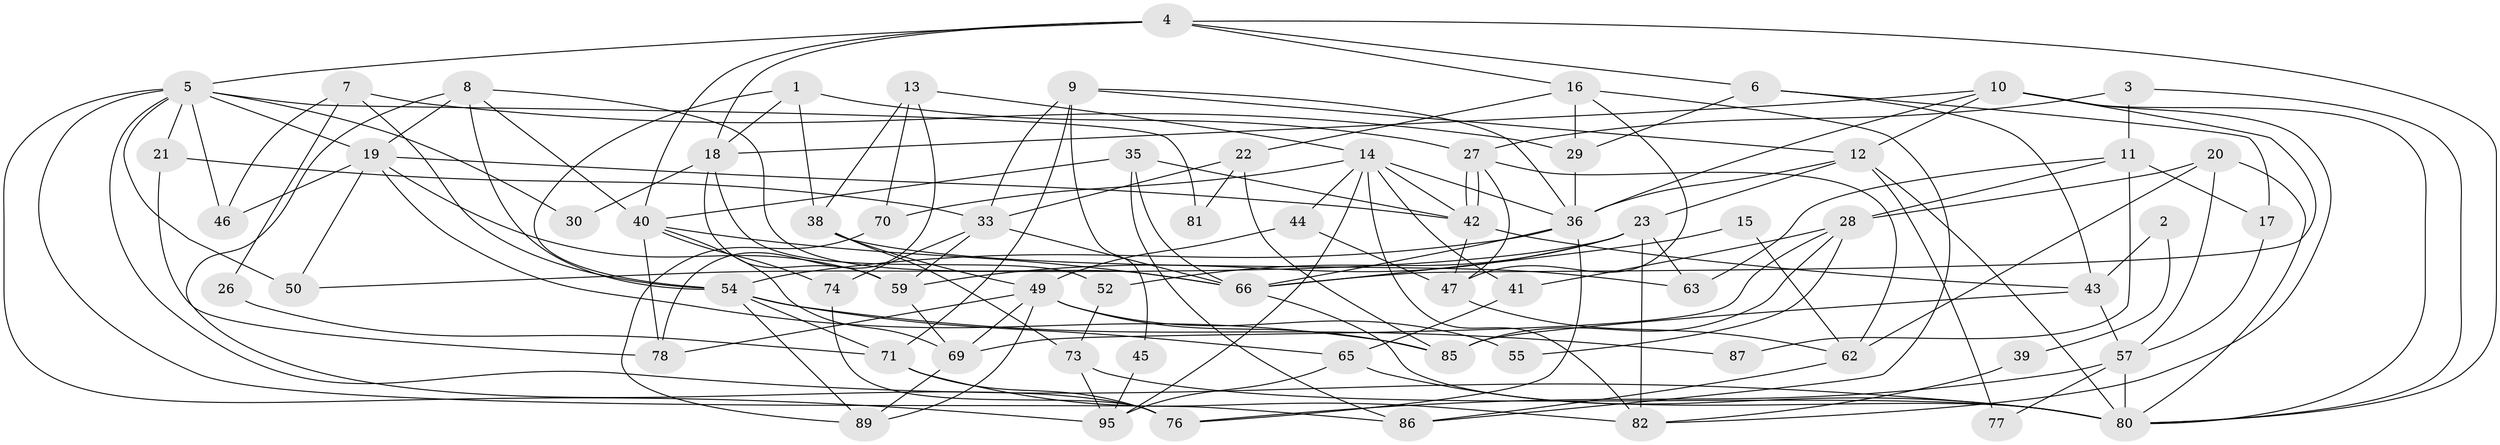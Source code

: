 // original degree distribution, {4: 0.23469387755102042, 3: 0.2857142857142857, 6: 0.11224489795918367, 5: 0.19387755102040816, 2: 0.1326530612244898, 7: 0.030612244897959183, 8: 0.01020408163265306}
// Generated by graph-tools (version 1.1) at 2025/11/02/27/25 16:11:23]
// undirected, 68 vertices, 157 edges
graph export_dot {
graph [start="1"]
  node [color=gray90,style=filled];
  1;
  2;
  3;
  4 [super="+24"];
  5 [super="+25"];
  6;
  7 [super="+34"];
  8 [super="+53"];
  9;
  10;
  11;
  12;
  13;
  14 [super="+32"];
  15;
  16;
  17;
  18 [super="+31"];
  19 [super="+68"];
  20 [super="+58"];
  21;
  22 [super="+48"];
  23 [super="+83"];
  26;
  27;
  28 [super="+37"];
  29 [super="+98"];
  30 [super="+64"];
  33 [super="+92"];
  35 [super="+75"];
  36 [super="+61"];
  38 [super="+51"];
  39;
  40 [super="+72"];
  41;
  42;
  43 [super="+94"];
  44;
  45;
  46 [super="+67"];
  47 [super="+60"];
  49 [super="+56"];
  50;
  52;
  54 [super="+84"];
  55;
  57 [super="+91"];
  59 [super="+93"];
  62;
  63;
  65;
  66 [super="+90"];
  69 [super="+79"];
  70;
  71;
  73;
  74;
  76;
  77;
  78 [super="+88"];
  80 [super="+97"];
  81;
  82;
  85;
  86 [super="+96"];
  87;
  89;
  95;
  1 -- 27;
  1 -- 54;
  1 -- 18;
  1 -- 38;
  2 -- 43 [weight=2];
  2 -- 39;
  3 -- 11;
  3 -- 27;
  3 -- 80;
  4 -- 5;
  4 -- 6;
  4 -- 16;
  4 -- 18;
  4 -- 80;
  4 -- 40;
  5 -- 21;
  5 -- 81;
  5 -- 46;
  5 -- 19;
  5 -- 80;
  5 -- 50;
  5 -- 86;
  5 -- 30;
  5 -- 95;
  6 -- 17;
  6 -- 29;
  6 -- 43;
  7 -- 46 [weight=2];
  7 -- 29 [weight=2];
  7 -- 54;
  7 -- 26;
  8 -- 54;
  8 -- 19 [weight=2];
  8 -- 76;
  8 -- 66;
  8 -- 40;
  9 -- 12;
  9 -- 36;
  9 -- 45;
  9 -- 71;
  9 -- 33;
  10 -- 82;
  10 -- 12;
  10 -- 18;
  10 -- 80;
  10 -- 66;
  10 -- 36;
  11 -- 17;
  11 -- 63;
  11 -- 87;
  11 -- 28;
  12 -- 23;
  12 -- 77;
  12 -- 80;
  12 -- 36;
  13 -- 14;
  13 -- 70;
  13 -- 78;
  13 -- 38;
  14 -- 70;
  14 -- 36;
  14 -- 82;
  14 -- 41;
  14 -- 42;
  14 -- 44;
  14 -- 95;
  15 -- 66;
  15 -- 62;
  16 -- 47;
  16 -- 29;
  16 -- 86;
  16 -- 22;
  17 -- 57;
  18 -- 30 [weight=2];
  18 -- 52;
  18 -- 59;
  19 -- 59;
  19 -- 50;
  19 -- 85;
  19 -- 42;
  19 -- 46;
  20 -- 80;
  20 -- 57 [weight=2];
  20 -- 28;
  20 -- 62;
  21 -- 33;
  21 -- 78;
  22 -- 85;
  22 -- 33;
  22 -- 81;
  23 -- 52;
  23 -- 59;
  23 -- 82 [weight=2];
  23 -- 50;
  23 -- 63;
  26 -- 71;
  27 -- 42;
  27 -- 42;
  27 -- 47;
  27 -- 62;
  28 -- 69;
  28 -- 41;
  28 -- 85;
  28 -- 55;
  29 -- 36;
  33 -- 66;
  33 -- 74;
  33 -- 59;
  35 -- 42;
  35 -- 66;
  35 -- 40;
  35 -- 86;
  36 -- 66;
  36 -- 54;
  36 -- 76;
  38 -- 73;
  38 -- 49;
  38 -- 63;
  39 -- 82;
  40 -- 74;
  40 -- 69;
  40 -- 66;
  40 -- 78;
  41 -- 65;
  42 -- 43;
  42 -- 47;
  43 -- 85;
  43 -- 57;
  44 -- 47;
  44 -- 49;
  45 -- 95;
  47 -- 62;
  49 -- 89;
  49 -- 85;
  49 -- 69;
  49 -- 55;
  49 -- 78;
  52 -- 73;
  54 -- 65;
  54 -- 87;
  54 -- 89;
  54 -- 71;
  57 -- 80 [weight=2];
  57 -- 76;
  57 -- 77;
  59 -- 69;
  62 -- 86;
  65 -- 95;
  65 -- 80;
  66 -- 80;
  69 -- 89;
  70 -- 89;
  71 -- 76;
  71 -- 82;
  73 -- 80;
  73 -- 95;
  74 -- 76;
}

